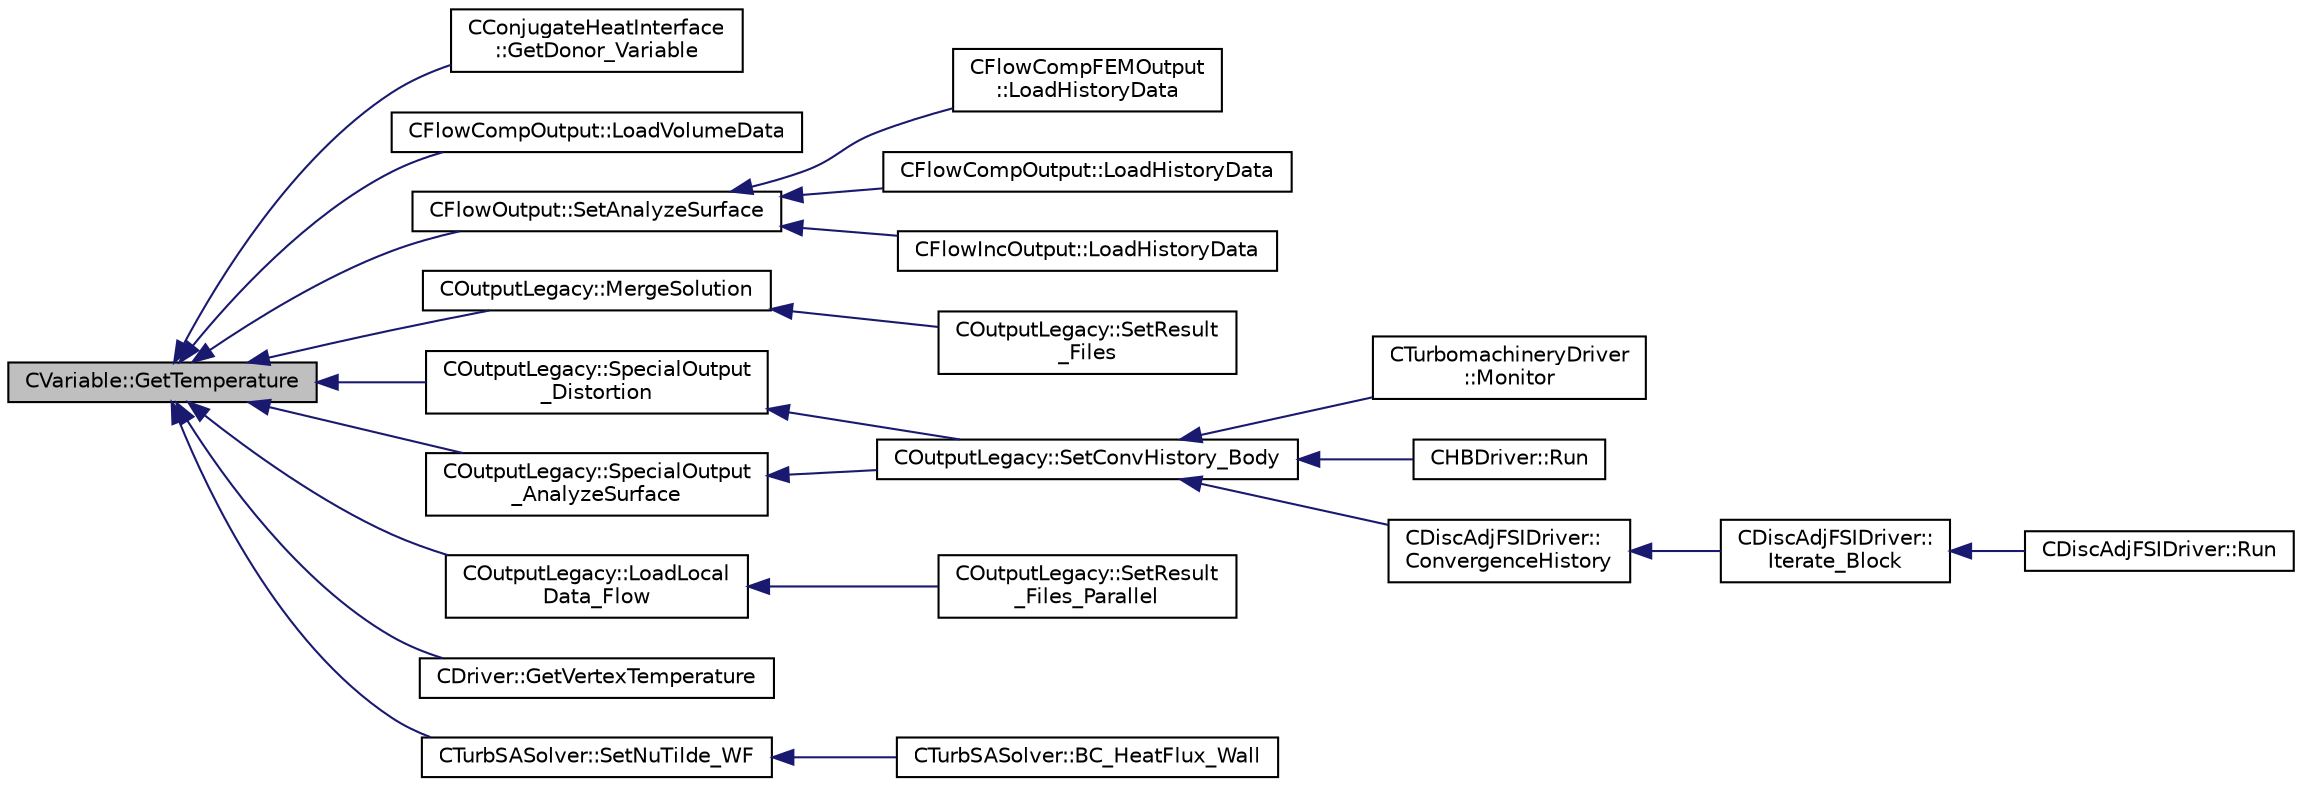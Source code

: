 digraph "CVariable::GetTemperature"
{
  edge [fontname="Helvetica",fontsize="10",labelfontname="Helvetica",labelfontsize="10"];
  node [fontname="Helvetica",fontsize="10",shape=record];
  rankdir="LR";
  Node3745 [label="CVariable::GetTemperature",height=0.2,width=0.4,color="black", fillcolor="grey75", style="filled", fontcolor="black"];
  Node3745 -> Node3746 [dir="back",color="midnightblue",fontsize="10",style="solid",fontname="Helvetica"];
  Node3746 [label="CConjugateHeatInterface\l::GetDonor_Variable",height=0.2,width=0.4,color="black", fillcolor="white", style="filled",URL="$class_c_conjugate_heat_interface.html#a202dd62e4a06b68c52ffa585d6c28149",tooltip="Retrieve the variable that will be sent from donor mesh to target mesh. "];
  Node3745 -> Node3747 [dir="back",color="midnightblue",fontsize="10",style="solid",fontname="Helvetica"];
  Node3747 [label="CFlowCompOutput::LoadVolumeData",height=0.2,width=0.4,color="black", fillcolor="white", style="filled",URL="$class_c_flow_comp_output.html#a4dbb2657e6ea72800af13ddf08789276",tooltip="Set the values of the volume output fields for a point. "];
  Node3745 -> Node3748 [dir="back",color="midnightblue",fontsize="10",style="solid",fontname="Helvetica"];
  Node3748 [label="CFlowOutput::SetAnalyzeSurface",height=0.2,width=0.4,color="black", fillcolor="white", style="filled",URL="$class_c_flow_output.html#a3fce259b2fe0a624a311ef889f9ab36c",tooltip="Set flow surface output field values. "];
  Node3748 -> Node3749 [dir="back",color="midnightblue",fontsize="10",style="solid",fontname="Helvetica"];
  Node3749 [label="CFlowCompFEMOutput\l::LoadHistoryData",height=0.2,width=0.4,color="black", fillcolor="white", style="filled",URL="$class_c_flow_comp_f_e_m_output.html#a0a4561b8ab0dffd1052f884062fd9710",tooltip="Load the history output field values. "];
  Node3748 -> Node3750 [dir="back",color="midnightblue",fontsize="10",style="solid",fontname="Helvetica"];
  Node3750 [label="CFlowCompOutput::LoadHistoryData",height=0.2,width=0.4,color="black", fillcolor="white", style="filled",URL="$class_c_flow_comp_output.html#a393cb19a691990ee6e88f844eccc79ed",tooltip="Load the history output field values. "];
  Node3748 -> Node3751 [dir="back",color="midnightblue",fontsize="10",style="solid",fontname="Helvetica"];
  Node3751 [label="CFlowIncOutput::LoadHistoryData",height=0.2,width=0.4,color="black", fillcolor="white", style="filled",URL="$class_c_flow_inc_output.html#a466112efa2e3a89cdd2456701a0480b5",tooltip="Load the history output field values. "];
  Node3745 -> Node3752 [dir="back",color="midnightblue",fontsize="10",style="solid",fontname="Helvetica"];
  Node3752 [label="COutputLegacy::MergeSolution",height=0.2,width=0.4,color="black", fillcolor="white", style="filled",URL="$class_c_output_legacy.html#af30cc9d6a1d32da2af7043901a5914cf",tooltip="Merge the solution into a data structure used for output file writing. "];
  Node3752 -> Node3753 [dir="back",color="midnightblue",fontsize="10",style="solid",fontname="Helvetica"];
  Node3753 [label="COutputLegacy::SetResult\l_Files",height=0.2,width=0.4,color="black", fillcolor="white", style="filled",URL="$class_c_output_legacy.html#aa817439538e8cf82f82acbfa0bf7e735",tooltip="Writes and organizes the all the output files, except the history one, for serial computations..."];
  Node3745 -> Node3754 [dir="back",color="midnightblue",fontsize="10",style="solid",fontname="Helvetica"];
  Node3754 [label="COutputLegacy::SpecialOutput\l_Distortion",height=0.2,width=0.4,color="black", fillcolor="white", style="filled",URL="$class_c_output_legacy.html#ae4824d60ecd7d71e592f259e8824e0ae",tooltip="Create and write the file with the flow coefficient on the surface. "];
  Node3754 -> Node3755 [dir="back",color="midnightblue",fontsize="10",style="solid",fontname="Helvetica"];
  Node3755 [label="COutputLegacy::SetConvHistory_Body",height=0.2,width=0.4,color="black", fillcolor="white", style="filled",URL="$class_c_output_legacy.html#a217cc0d778a3828499189a9debee47c6",tooltip="Write the history file and the convergence on the screen for serial computations. ..."];
  Node3755 -> Node3756 [dir="back",color="midnightblue",fontsize="10",style="solid",fontname="Helvetica"];
  Node3756 [label="CTurbomachineryDriver\l::Monitor",height=0.2,width=0.4,color="black", fillcolor="white", style="filled",URL="$class_c_turbomachinery_driver.html#a41d7b50bbacef68eb5436293ebb2da4f",tooltip="Monitor the computation. "];
  Node3755 -> Node3757 [dir="back",color="midnightblue",fontsize="10",style="solid",fontname="Helvetica"];
  Node3757 [label="CHBDriver::Run",height=0.2,width=0.4,color="black", fillcolor="white", style="filled",URL="$class_c_h_b_driver.html#a98c0448a8e0404845ee54e25b62eaea9",tooltip="Run a single iteration of a Harmonic Balance problem. "];
  Node3755 -> Node3758 [dir="back",color="midnightblue",fontsize="10",style="solid",fontname="Helvetica"];
  Node3758 [label="CDiscAdjFSIDriver::\lConvergenceHistory",height=0.2,width=0.4,color="black", fillcolor="white", style="filled",URL="$class_c_disc_adj_f_s_i_driver.html#a139dfa2442613879f2b15f28a09c2bd5",tooltip="Output the convergence history. "];
  Node3758 -> Node3759 [dir="back",color="midnightblue",fontsize="10",style="solid",fontname="Helvetica"];
  Node3759 [label="CDiscAdjFSIDriver::\lIterate_Block",height=0.2,width=0.4,color="black", fillcolor="white", style="filled",URL="$class_c_disc_adj_f_s_i_driver.html#a84949f139fa795b7d34d6ff77e82eb5c",tooltip="Iterate a certain block for adjoint FSI - may be the whole set of variables or independent and subite..."];
  Node3759 -> Node3760 [dir="back",color="midnightblue",fontsize="10",style="solid",fontname="Helvetica"];
  Node3760 [label="CDiscAdjFSIDriver::Run",height=0.2,width=0.4,color="black", fillcolor="white", style="filled",URL="$class_c_disc_adj_f_s_i_driver.html#a2e965d6e9c4dcfc296077cae225cab21",tooltip="Run a Discrete Adjoint iteration for the FSI problem. "];
  Node3745 -> Node3761 [dir="back",color="midnightblue",fontsize="10",style="solid",fontname="Helvetica"];
  Node3761 [label="COutputLegacy::LoadLocal\lData_Flow",height=0.2,width=0.4,color="black", fillcolor="white", style="filled",URL="$class_c_output_legacy.html#a83e5de863b29fe3a222074d93d696d57",tooltip="Load the desired solution data into a structure used for parallel reordering and output file writing ..."];
  Node3761 -> Node3762 [dir="back",color="midnightblue",fontsize="10",style="solid",fontname="Helvetica"];
  Node3762 [label="COutputLegacy::SetResult\l_Files_Parallel",height=0.2,width=0.4,color="black", fillcolor="white", style="filled",URL="$class_c_output_legacy.html#a9e7832982d8237df4df455b027fd203b",tooltip="Writes and organizes the all the output files, except the history one, for parallel computations..."];
  Node3745 -> Node3763 [dir="back",color="midnightblue",fontsize="10",style="solid",fontname="Helvetica"];
  Node3763 [label="COutputLegacy::SpecialOutput\l_AnalyzeSurface",height=0.2,width=0.4,color="black", fillcolor="white", style="filled",URL="$class_c_output_legacy.html#ae5bab3f07ff9b9d1434626add0d4d332",tooltip="Writes one dimensional output. "];
  Node3763 -> Node3755 [dir="back",color="midnightblue",fontsize="10",style="solid",fontname="Helvetica"];
  Node3745 -> Node3764 [dir="back",color="midnightblue",fontsize="10",style="solid",fontname="Helvetica"];
  Node3764 [label="CDriver::GetVertexTemperature",height=0.2,width=0.4,color="black", fillcolor="white", style="filled",URL="$class_c_driver.html#ad256e97fc972aa0eacbe2ea0d32a998b",tooltip="Get the temperature at a vertex on a specified marker. "];
  Node3745 -> Node3765 [dir="back",color="midnightblue",fontsize="10",style="solid",fontname="Helvetica"];
  Node3765 [label="CTurbSASolver::SetNuTilde_WF",height=0.2,width=0.4,color="black", fillcolor="white", style="filled",URL="$class_c_turb_s_a_solver.html#a939bd9305ddd11a3079a9987bd832a5d",tooltip="Compute nu tilde from the wall functions. "];
  Node3765 -> Node3766 [dir="back",color="midnightblue",fontsize="10",style="solid",fontname="Helvetica"];
  Node3766 [label="CTurbSASolver::BC_HeatFlux_Wall",height=0.2,width=0.4,color="black", fillcolor="white", style="filled",URL="$class_c_turb_s_a_solver.html#a19089784668fa7ece2bd0400405f0a47",tooltip="Impose the Navier-Stokes wall boundary condition. "];
}
